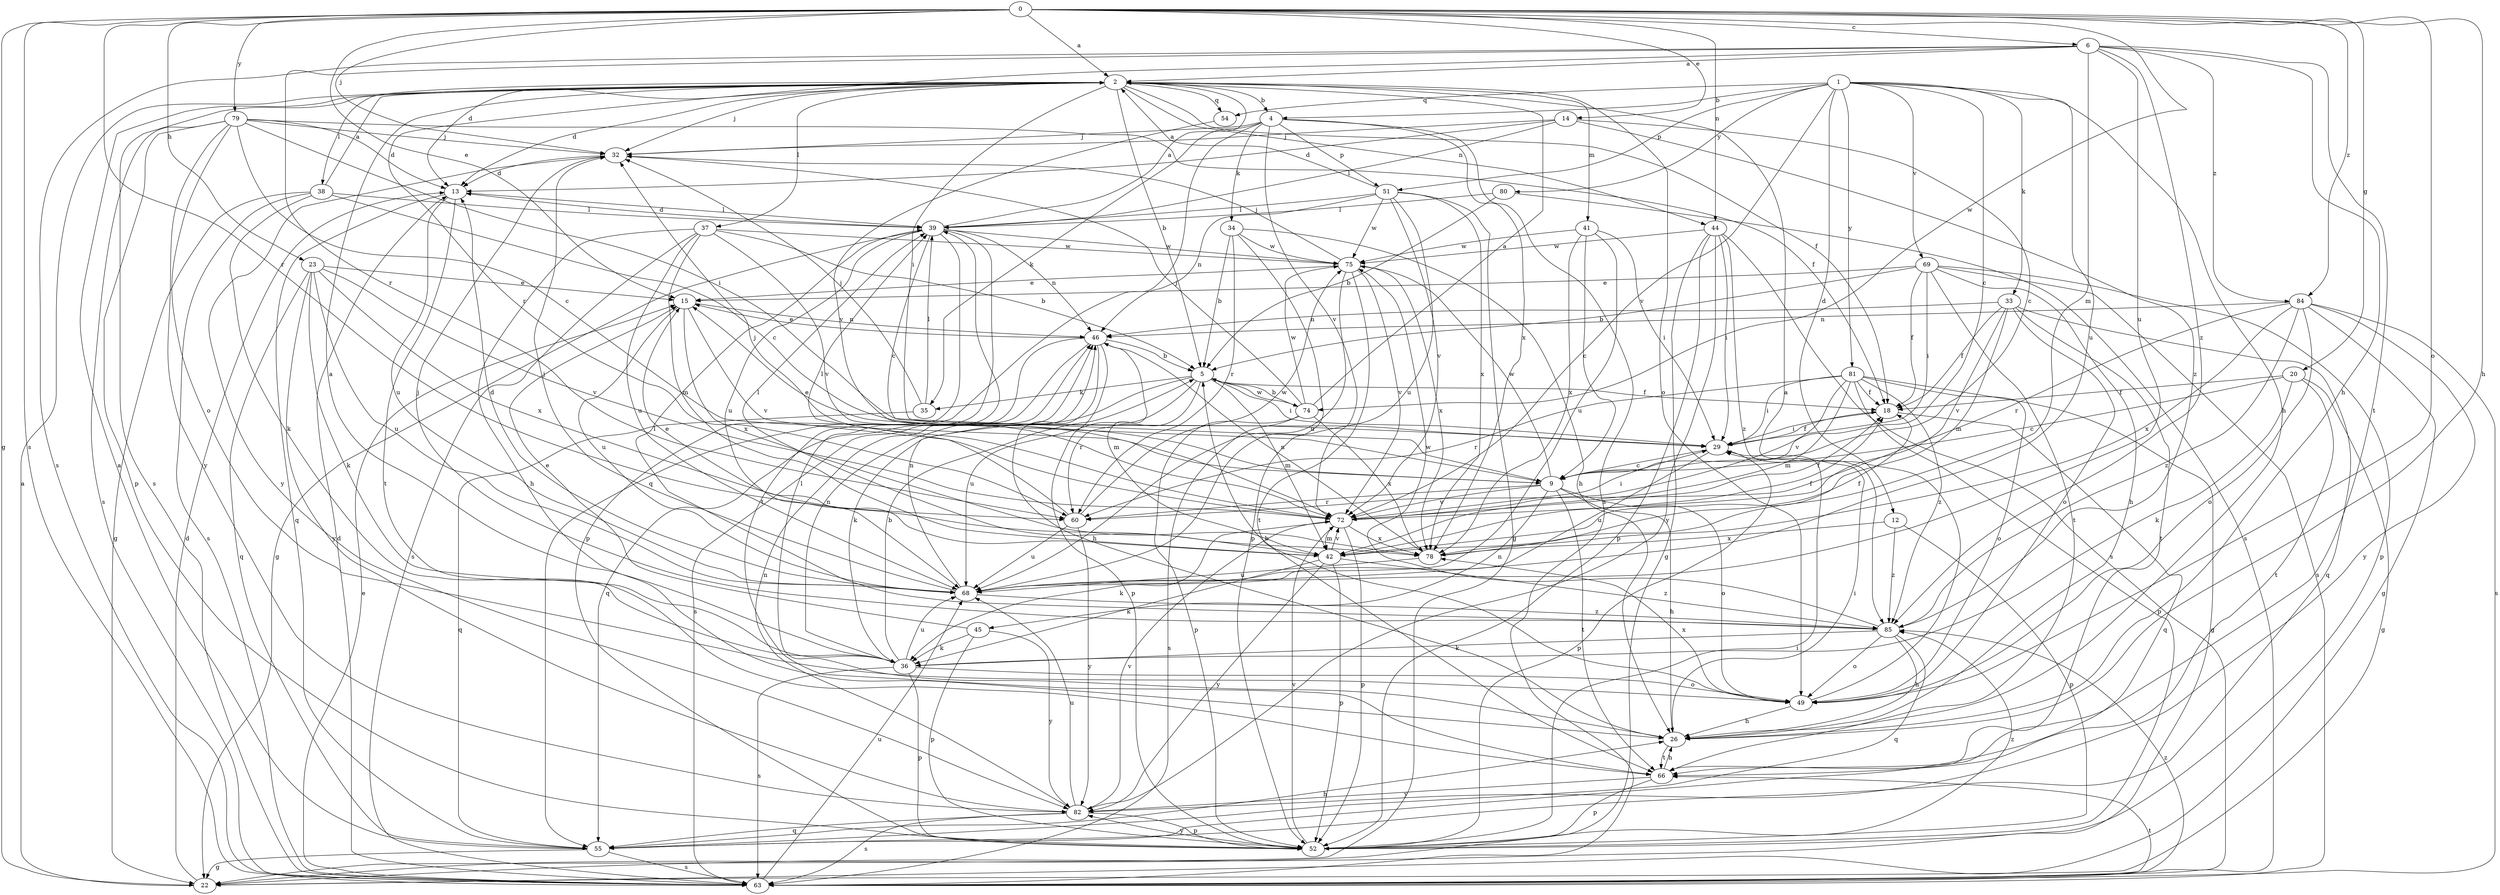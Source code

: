strict digraph  {
0;
1;
2;
4;
5;
6;
9;
12;
13;
14;
15;
18;
20;
22;
23;
26;
29;
32;
33;
34;
35;
36;
37;
38;
39;
41;
42;
44;
45;
46;
49;
51;
52;
54;
55;
60;
63;
66;
68;
69;
72;
74;
75;
78;
79;
80;
81;
82;
84;
85;
0 -> 2  [label=a];
0 -> 6  [label=c];
0 -> 14  [label=e];
0 -> 15  [label=e];
0 -> 20  [label=g];
0 -> 22  [label=g];
0 -> 23  [label=h];
0 -> 26  [label=h];
0 -> 32  [label=j];
0 -> 44  [label=n];
0 -> 49  [label=o];
0 -> 60  [label=r];
0 -> 63  [label=s];
0 -> 74  [label=w];
0 -> 79  [label=y];
0 -> 84  [label=z];
1 -> 4  [label=b];
1 -> 9  [label=c];
1 -> 12  [label=d];
1 -> 26  [label=h];
1 -> 33  [label=k];
1 -> 51  [label=p];
1 -> 54  [label=q];
1 -> 68  [label=u];
1 -> 69  [label=v];
1 -> 72  [label=v];
1 -> 80  [label=y];
1 -> 81  [label=y];
2 -> 4  [label=b];
2 -> 5  [label=b];
2 -> 13  [label=d];
2 -> 18  [label=f];
2 -> 29  [label=i];
2 -> 32  [label=j];
2 -> 37  [label=l];
2 -> 38  [label=l];
2 -> 41  [label=m];
2 -> 44  [label=n];
2 -> 49  [label=o];
2 -> 54  [label=q];
2 -> 60  [label=r];
2 -> 63  [label=s];
4 -> 32  [label=j];
4 -> 34  [label=k];
4 -> 35  [label=k];
4 -> 51  [label=p];
4 -> 55  [label=q];
4 -> 63  [label=s];
4 -> 72  [label=v];
4 -> 78  [label=x];
5 -> 18  [label=f];
5 -> 29  [label=i];
5 -> 35  [label=k];
5 -> 36  [label=k];
5 -> 42  [label=m];
5 -> 60  [label=r];
5 -> 68  [label=u];
5 -> 74  [label=w];
6 -> 2  [label=a];
6 -> 13  [label=d];
6 -> 26  [label=h];
6 -> 42  [label=m];
6 -> 60  [label=r];
6 -> 63  [label=s];
6 -> 66  [label=t];
6 -> 68  [label=u];
6 -> 84  [label=z];
6 -> 85  [label=z];
9 -> 15  [label=e];
9 -> 26  [label=h];
9 -> 45  [label=n];
9 -> 49  [label=o];
9 -> 60  [label=r];
9 -> 66  [label=t];
9 -> 72  [label=v];
9 -> 75  [label=w];
12 -> 52  [label=p];
12 -> 78  [label=x];
12 -> 85  [label=z];
13 -> 39  [label=l];
13 -> 55  [label=q];
13 -> 66  [label=t];
13 -> 68  [label=u];
14 -> 9  [label=c];
14 -> 13  [label=d];
14 -> 32  [label=j];
14 -> 39  [label=l];
14 -> 85  [label=z];
15 -> 46  [label=n];
15 -> 68  [label=u];
15 -> 72  [label=v];
15 -> 78  [label=x];
18 -> 29  [label=i];
18 -> 55  [label=q];
20 -> 9  [label=c];
20 -> 18  [label=f];
20 -> 22  [label=g];
20 -> 36  [label=k];
20 -> 66  [label=t];
22 -> 2  [label=a];
22 -> 13  [label=d];
23 -> 15  [label=e];
23 -> 36  [label=k];
23 -> 55  [label=q];
23 -> 68  [label=u];
23 -> 72  [label=v];
23 -> 78  [label=x];
23 -> 82  [label=y];
26 -> 29  [label=i];
26 -> 39  [label=l];
26 -> 66  [label=t];
29 -> 9  [label=c];
29 -> 18  [label=f];
29 -> 52  [label=p];
29 -> 68  [label=u];
32 -> 13  [label=d];
32 -> 82  [label=y];
33 -> 18  [label=f];
33 -> 42  [label=m];
33 -> 46  [label=n];
33 -> 49  [label=o];
33 -> 55  [label=q];
33 -> 66  [label=t];
33 -> 72  [label=v];
34 -> 5  [label=b];
34 -> 26  [label=h];
34 -> 52  [label=p];
34 -> 60  [label=r];
34 -> 75  [label=w];
35 -> 32  [label=j];
35 -> 39  [label=l];
35 -> 55  [label=q];
36 -> 2  [label=a];
36 -> 5  [label=b];
36 -> 46  [label=n];
36 -> 49  [label=o];
36 -> 52  [label=p];
36 -> 63  [label=s];
36 -> 68  [label=u];
37 -> 5  [label=b];
37 -> 26  [label=h];
37 -> 42  [label=m];
37 -> 63  [label=s];
37 -> 68  [label=u];
37 -> 72  [label=v];
37 -> 75  [label=w];
38 -> 2  [label=a];
38 -> 9  [label=c];
38 -> 22  [label=g];
38 -> 36  [label=k];
38 -> 39  [label=l];
38 -> 63  [label=s];
39 -> 2  [label=a];
39 -> 9  [label=c];
39 -> 13  [label=d];
39 -> 22  [label=g];
39 -> 46  [label=n];
39 -> 52  [label=p];
39 -> 66  [label=t];
39 -> 68  [label=u];
39 -> 75  [label=w];
41 -> 9  [label=c];
41 -> 29  [label=i];
41 -> 68  [label=u];
41 -> 75  [label=w];
41 -> 78  [label=x];
42 -> 15  [label=e];
42 -> 18  [label=f];
42 -> 36  [label=k];
42 -> 39  [label=l];
42 -> 52  [label=p];
42 -> 72  [label=v];
42 -> 82  [label=y];
42 -> 85  [label=z];
44 -> 22  [label=g];
44 -> 29  [label=i];
44 -> 52  [label=p];
44 -> 63  [label=s];
44 -> 75  [label=w];
44 -> 82  [label=y];
44 -> 85  [label=z];
45 -> 15  [label=e];
45 -> 36  [label=k];
45 -> 52  [label=p];
45 -> 82  [label=y];
46 -> 5  [label=b];
46 -> 15  [label=e];
46 -> 26  [label=h];
46 -> 42  [label=m];
46 -> 52  [label=p];
46 -> 55  [label=q];
46 -> 63  [label=s];
49 -> 2  [label=a];
49 -> 5  [label=b];
49 -> 26  [label=h];
49 -> 78  [label=x];
51 -> 2  [label=a];
51 -> 22  [label=g];
51 -> 39  [label=l];
51 -> 46  [label=n];
51 -> 68  [label=u];
51 -> 72  [label=v];
51 -> 75  [label=w];
51 -> 78  [label=x];
52 -> 29  [label=i];
52 -> 72  [label=v];
52 -> 82  [label=y];
52 -> 85  [label=z];
54 -> 72  [label=v];
55 -> 2  [label=a];
55 -> 22  [label=g];
55 -> 26  [label=h];
55 -> 63  [label=s];
60 -> 39  [label=l];
60 -> 68  [label=u];
60 -> 75  [label=w];
60 -> 82  [label=y];
63 -> 13  [label=d];
63 -> 15  [label=e];
63 -> 66  [label=t];
63 -> 68  [label=u];
63 -> 85  [label=z];
66 -> 26  [label=h];
66 -> 52  [label=p];
66 -> 82  [label=y];
68 -> 13  [label=d];
68 -> 32  [label=j];
68 -> 46  [label=n];
68 -> 85  [label=z];
69 -> 5  [label=b];
69 -> 15  [label=e];
69 -> 18  [label=f];
69 -> 26  [label=h];
69 -> 29  [label=i];
69 -> 52  [label=p];
69 -> 63  [label=s];
69 -> 66  [label=t];
72 -> 18  [label=f];
72 -> 29  [label=i];
72 -> 32  [label=j];
72 -> 36  [label=k];
72 -> 42  [label=m];
72 -> 52  [label=p];
72 -> 78  [label=x];
74 -> 2  [label=a];
74 -> 5  [label=b];
74 -> 32  [label=j];
74 -> 52  [label=p];
74 -> 63  [label=s];
74 -> 75  [label=w];
74 -> 78  [label=x];
75 -> 15  [label=e];
75 -> 32  [label=j];
75 -> 66  [label=t];
75 -> 68  [label=u];
75 -> 72  [label=v];
75 -> 78  [label=x];
78 -> 18  [label=f];
78 -> 46  [label=n];
78 -> 68  [label=u];
79 -> 9  [label=c];
79 -> 13  [label=d];
79 -> 18  [label=f];
79 -> 29  [label=i];
79 -> 32  [label=j];
79 -> 49  [label=o];
79 -> 52  [label=p];
79 -> 63  [label=s];
79 -> 82  [label=y];
80 -> 5  [label=b];
80 -> 39  [label=l];
80 -> 63  [label=s];
81 -> 18  [label=f];
81 -> 22  [label=g];
81 -> 29  [label=i];
81 -> 42  [label=m];
81 -> 49  [label=o];
81 -> 52  [label=p];
81 -> 60  [label=r];
81 -> 72  [label=v];
81 -> 85  [label=z];
82 -> 46  [label=n];
82 -> 52  [label=p];
82 -> 55  [label=q];
82 -> 63  [label=s];
82 -> 68  [label=u];
82 -> 72  [label=v];
84 -> 22  [label=g];
84 -> 46  [label=n];
84 -> 49  [label=o];
84 -> 60  [label=r];
84 -> 63  [label=s];
84 -> 78  [label=x];
84 -> 82  [label=y];
84 -> 85  [label=z];
85 -> 26  [label=h];
85 -> 32  [label=j];
85 -> 36  [label=k];
85 -> 39  [label=l];
85 -> 49  [label=o];
85 -> 55  [label=q];
85 -> 75  [label=w];
}
